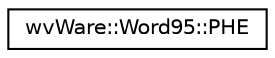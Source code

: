 digraph "类继承关系图"
{
  edge [fontname="Helvetica",fontsize="10",labelfontname="Helvetica",labelfontsize="10"];
  node [fontname="Helvetica",fontsize="10",shape=record];
  rankdir="LR";
  Node0 [label="wvWare::Word95::PHE",height=0.2,width=0.4,color="black", fillcolor="white", style="filled",URL="$structwv_ware_1_1_word95_1_1_p_h_e.html"];
}
